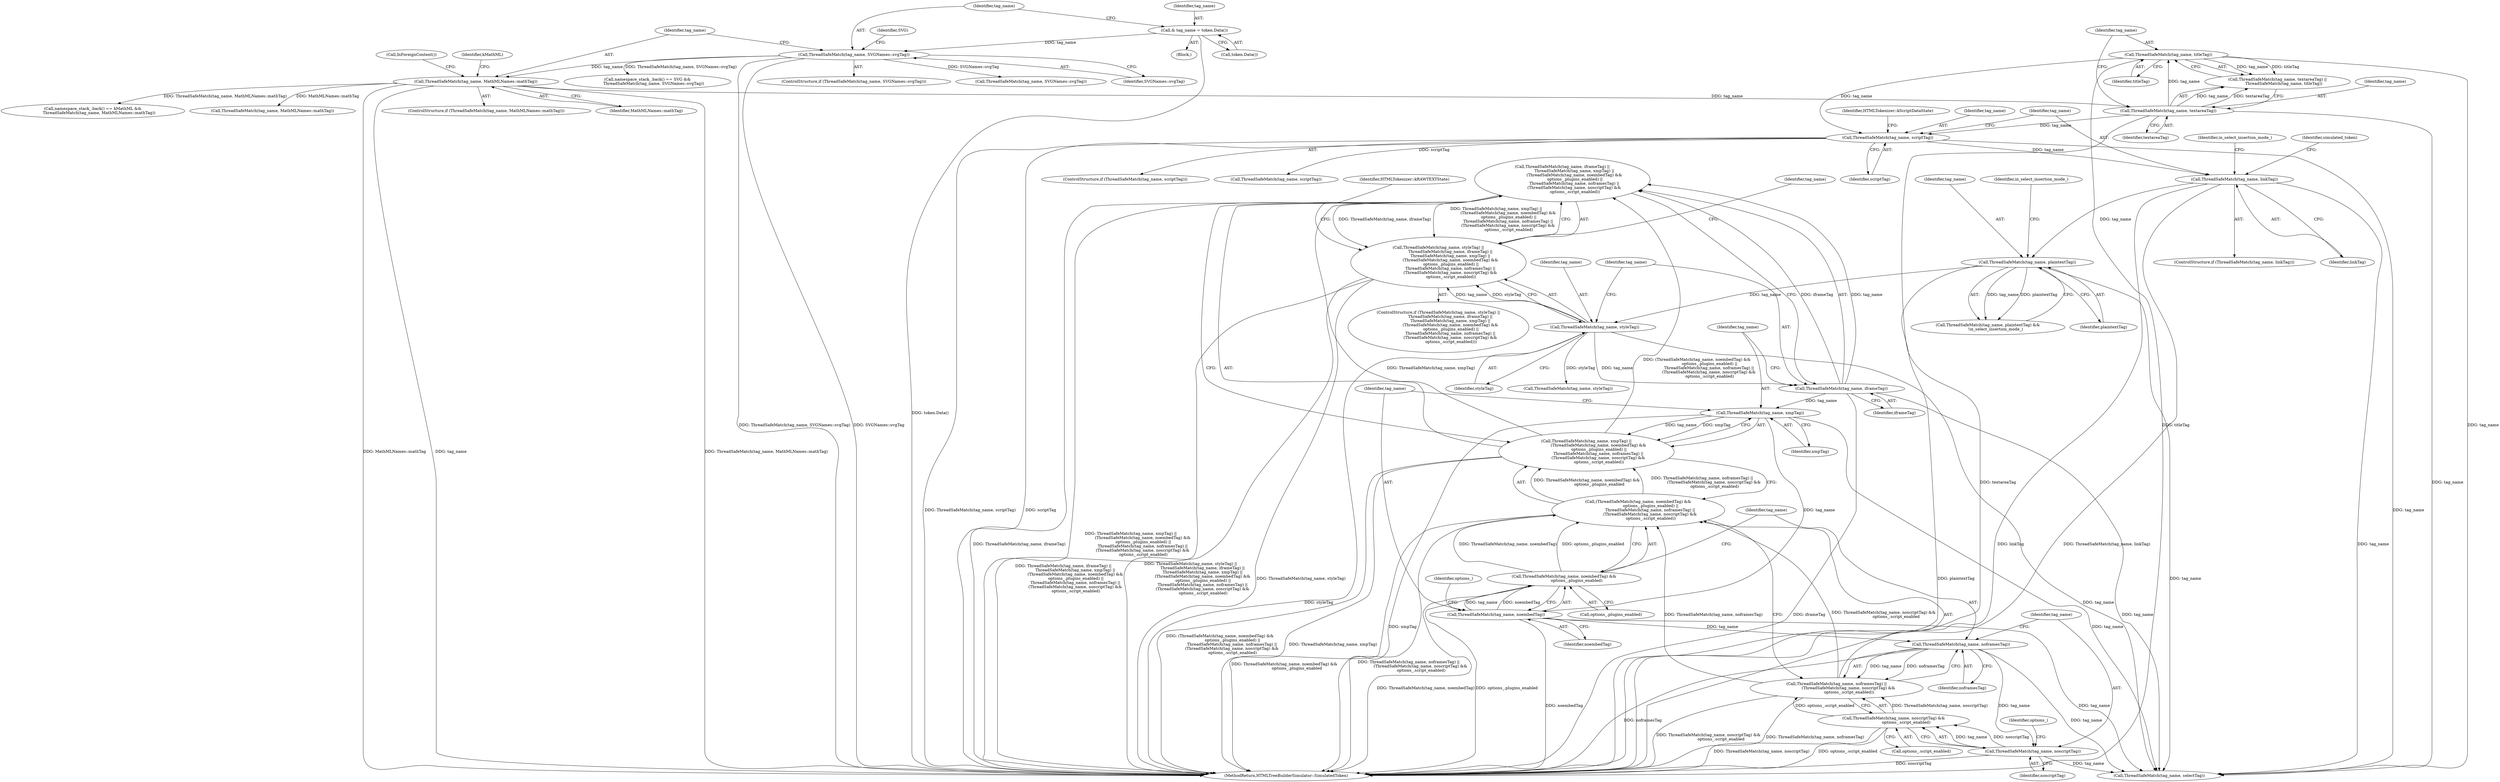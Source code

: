 digraph "0_Chrome_133bc5c262b2555af223263452e9875a95db9eb7@API" {
"1000205" [label="(Call,ThreadSafeMatch(tag_name, iframeTag) ||\n                   ThreadSafeMatch(tag_name, xmpTag) ||\n                   (ThreadSafeMatch(tag_name, noembedTag) &&\n                    options_.plugins_enabled) ||\n                   ThreadSafeMatch(tag_name, noframesTag) ||\n                   (ThreadSafeMatch(tag_name, noscriptTag) &&\n                    options_.script_enabled))"];
"1000206" [label="(Call,ThreadSafeMatch(tag_name, iframeTag))"];
"1000202" [label="(Call,ThreadSafeMatch(tag_name, styleTag))"];
"1000191" [label="(Call,ThreadSafeMatch(tag_name, plaintextTag))"];
"1000177" [label="(Call,ThreadSafeMatch(tag_name, linkTag))"];
"1000166" [label="(Call,ThreadSafeMatch(tag_name, scriptTag))"];
"1000158" [label="(Call,ThreadSafeMatch(tag_name, titleTag))"];
"1000155" [label="(Call,ThreadSafeMatch(tag_name, textareaTag))"];
"1000124" [label="(Call,ThreadSafeMatch(tag_name, MathMLNames::mathTag))"];
"1000118" [label="(Call,ThreadSafeMatch(tag_name, SVGNames::svgTag))"];
"1000114" [label="(Call,& tag_name = token.Data())"];
"1000209" [label="(Call,ThreadSafeMatch(tag_name, xmpTag) ||\n                   (ThreadSafeMatch(tag_name, noembedTag) &&\n                    options_.plugins_enabled) ||\n                   ThreadSafeMatch(tag_name, noframesTag) ||\n                   (ThreadSafeMatch(tag_name, noscriptTag) &&\n                    options_.script_enabled))"];
"1000210" [label="(Call,ThreadSafeMatch(tag_name, xmpTag))"];
"1000213" [label="(Call,(ThreadSafeMatch(tag_name, noembedTag) &&\n                    options_.plugins_enabled) ||\n                   ThreadSafeMatch(tag_name, noframesTag) ||\n                   (ThreadSafeMatch(tag_name, noscriptTag) &&\n                    options_.script_enabled))"];
"1000214" [label="(Call,ThreadSafeMatch(tag_name, noembedTag) &&\n                    options_.plugins_enabled)"];
"1000215" [label="(Call,ThreadSafeMatch(tag_name, noembedTag))"];
"1000221" [label="(Call,ThreadSafeMatch(tag_name, noframesTag) ||\n                   (ThreadSafeMatch(tag_name, noscriptTag) &&\n                    options_.script_enabled))"];
"1000222" [label="(Call,ThreadSafeMatch(tag_name, noframesTag))"];
"1000225" [label="(Call,ThreadSafeMatch(tag_name, noscriptTag) &&\n                    options_.script_enabled)"];
"1000226" [label="(Call,ThreadSafeMatch(tag_name, noscriptTag))"];
"1000201" [label="(Call,ThreadSafeMatch(tag_name, styleTag) ||\n                   ThreadSafeMatch(tag_name, iframeTag) ||\n                   ThreadSafeMatch(tag_name, xmpTag) ||\n                   (ThreadSafeMatch(tag_name, noembedTag) &&\n                    options_.plugins_enabled) ||\n                   ThreadSafeMatch(tag_name, noframesTag) ||\n                   (ThreadSafeMatch(tag_name, noscriptTag) &&\n                    options_.script_enabled))"];
"1000157" [label="(Identifier,textareaTag)"];
"1000123" [label="(ControlStructure,if (ThreadSafeMatch(tag_name, MathMLNames::mathTag)))"];
"1000234" [label="(Identifier,HTMLTokenizer::kRAWTEXTState)"];
"1000222" [label="(Call,ThreadSafeMatch(tag_name, noframesTag))"];
"1000190" [label="(Call,ThreadSafeMatch(tag_name, plaintextTag) &&\n            !in_select_insertion_mode_)"];
"1000112" [label="(Block,)"];
"1000116" [label="(Call,token.Data())"];
"1000323" [label="(Call,ThreadSafeMatch(tag_name, styleTag))"];
"1000192" [label="(Identifier,tag_name)"];
"1000155" [label="(Call,ThreadSafeMatch(tag_name, textareaTag))"];
"1000158" [label="(Call,ThreadSafeMatch(tag_name, titleTag))"];
"1000187" [label="(Identifier,in_select_insertion_mode_)"];
"1000335" [label="(MethodReturn,HTMLTreeBuilderSimulator::SimulatedToken)"];
"1000212" [label="(Identifier,xmpTag)"];
"1000193" [label="(Identifier,plaintextTag)"];
"1000126" [label="(Identifier,MathMLNames::mathTag)"];
"1000178" [label="(Identifier,tag_name)"];
"1000205" [label="(Call,ThreadSafeMatch(tag_name, iframeTag) ||\n                   ThreadSafeMatch(tag_name, xmpTag) ||\n                   (ThreadSafeMatch(tag_name, noembedTag) &&\n                    options_.plugins_enabled) ||\n                   ThreadSafeMatch(tag_name, noframesTag) ||\n                   (ThreadSafeMatch(tag_name, noscriptTag) &&\n                    options_.script_enabled))"];
"1000159" [label="(Identifier,tag_name)"];
"1000114" [label="(Call,& tag_name = token.Data())"];
"1000219" [label="(Identifier,options_)"];
"1000200" [label="(ControlStructure,if (ThreadSafeMatch(tag_name, styleTag) ||\n                   ThreadSafeMatch(tag_name, iframeTag) ||\n                   ThreadSafeMatch(tag_name, xmpTag) ||\n                   (ThreadSafeMatch(tag_name, noembedTag) &&\n                    options_.plugins_enabled) ||\n                   ThreadSafeMatch(tag_name, noframesTag) ||\n                   (ThreadSafeMatch(tag_name, noscriptTag) &&\n                    options_.script_enabled)))"];
"1000124" [label="(Call,ThreadSafeMatch(tag_name, MathMLNames::mathTag))"];
"1000125" [label="(Identifier,tag_name)"];
"1000272" [label="(Call,namespace_stack_.back() == SVG &&\n          ThreadSafeMatch(tag_name, SVGNames::svgTag))"];
"1000218" [label="(Call,options_.plugins_enabled)"];
"1000207" [label="(Identifier,tag_name)"];
"1000214" [label="(Call,ThreadSafeMatch(tag_name, noembedTag) &&\n                    options_.plugins_enabled)"];
"1000221" [label="(Call,ThreadSafeMatch(tag_name, noframesTag) ||\n                   (ThreadSafeMatch(tag_name, noscriptTag) &&\n                    options_.script_enabled))"];
"1000302" [label="(Call,ThreadSafeMatch(tag_name, scriptTag))"];
"1000223" [label="(Identifier,tag_name)"];
"1000226" [label="(Call,ThreadSafeMatch(tag_name, noscriptTag))"];
"1000208" [label="(Identifier,iframeTag)"];
"1000229" [label="(Call,options_.script_enabled)"];
"1000228" [label="(Identifier,noscriptTag)"];
"1000206" [label="(Call,ThreadSafeMatch(tag_name, iframeTag))"];
"1000237" [label="(Identifier,tag_name)"];
"1000117" [label="(ControlStructure,if (ThreadSafeMatch(tag_name, SVGNames::svgTag)))"];
"1000119" [label="(Identifier,tag_name)"];
"1000115" [label="(Identifier,tag_name)"];
"1000202" [label="(Call,ThreadSafeMatch(tag_name, styleTag))"];
"1000166" [label="(Call,ThreadSafeMatch(tag_name, scriptTag))"];
"1000176" [label="(ControlStructure,if (ThreadSafeMatch(tag_name, linkTag)))"];
"1000168" [label="(Identifier,scriptTag)"];
"1000128" [label="(Identifier,kMathML)"];
"1000118" [label="(Call,ThreadSafeMatch(tag_name, SVGNames::svgTag))"];
"1000276" [label="(Call,ThreadSafeMatch(tag_name, SVGNames::svgTag))"];
"1000204" [label="(Identifier,styleTag)"];
"1000217" [label="(Identifier,noembedTag)"];
"1000210" [label="(Call,ThreadSafeMatch(tag_name, xmpTag))"];
"1000236" [label="(Call,ThreadSafeMatch(tag_name, selectTag))"];
"1000203" [label="(Identifier,tag_name)"];
"1000165" [label="(ControlStructure,if (ThreadSafeMatch(tag_name, scriptTag)))"];
"1000195" [label="(Identifier,in_select_insertion_mode_)"];
"1000211" [label="(Identifier,tag_name)"];
"1000215" [label="(Call,ThreadSafeMatch(tag_name, noembedTag))"];
"1000227" [label="(Identifier,tag_name)"];
"1000171" [label="(Identifier,HTMLTokenizer::kScriptDataState)"];
"1000120" [label="(Identifier,SVGNames::svgTag)"];
"1000230" [label="(Identifier,options_)"];
"1000182" [label="(Identifier,simulated_token)"];
"1000122" [label="(Identifier,SVG)"];
"1000131" [label="(Call,InForeignContent())"];
"1000156" [label="(Identifier,tag_name)"];
"1000224" [label="(Identifier,noframesTag)"];
"1000201" [label="(Call,ThreadSafeMatch(tag_name, styleTag) ||\n                   ThreadSafeMatch(tag_name, iframeTag) ||\n                   ThreadSafeMatch(tag_name, xmpTag) ||\n                   (ThreadSafeMatch(tag_name, noembedTag) &&\n                    options_.plugins_enabled) ||\n                   ThreadSafeMatch(tag_name, noframesTag) ||\n                   (ThreadSafeMatch(tag_name, noscriptTag) &&\n                    options_.script_enabled))"];
"1000167" [label="(Identifier,tag_name)"];
"1000280" [label="(Call,namespace_stack_.back() == kMathML &&\n          ThreadSafeMatch(tag_name, MathMLNames::mathTag))"];
"1000191" [label="(Call,ThreadSafeMatch(tag_name, plaintextTag))"];
"1000179" [label="(Identifier,linkTag)"];
"1000177" [label="(Call,ThreadSafeMatch(tag_name, linkTag))"];
"1000160" [label="(Identifier,titleTag)"];
"1000284" [label="(Call,ThreadSafeMatch(tag_name, MathMLNames::mathTag))"];
"1000216" [label="(Identifier,tag_name)"];
"1000225" [label="(Call,ThreadSafeMatch(tag_name, noscriptTag) &&\n                    options_.script_enabled)"];
"1000213" [label="(Call,(ThreadSafeMatch(tag_name, noembedTag) &&\n                    options_.plugins_enabled) ||\n                   ThreadSafeMatch(tag_name, noframesTag) ||\n                   (ThreadSafeMatch(tag_name, noscriptTag) &&\n                    options_.script_enabled))"];
"1000154" [label="(Call,ThreadSafeMatch(tag_name, textareaTag) ||\n          ThreadSafeMatch(tag_name, titleTag))"];
"1000209" [label="(Call,ThreadSafeMatch(tag_name, xmpTag) ||\n                   (ThreadSafeMatch(tag_name, noembedTag) &&\n                    options_.plugins_enabled) ||\n                   ThreadSafeMatch(tag_name, noframesTag) ||\n                   (ThreadSafeMatch(tag_name, noscriptTag) &&\n                    options_.script_enabled))"];
"1000205" -> "1000201"  [label="AST: "];
"1000205" -> "1000206"  [label="CFG: "];
"1000205" -> "1000209"  [label="CFG: "];
"1000206" -> "1000205"  [label="AST: "];
"1000209" -> "1000205"  [label="AST: "];
"1000201" -> "1000205"  [label="CFG: "];
"1000205" -> "1000335"  [label="DDG: ThreadSafeMatch(tag_name, xmpTag) ||\n                   (ThreadSafeMatch(tag_name, noembedTag) &&\n                    options_.plugins_enabled) ||\n                   ThreadSafeMatch(tag_name, noframesTag) ||\n                   (ThreadSafeMatch(tag_name, noscriptTag) &&\n                    options_.script_enabled)"];
"1000205" -> "1000335"  [label="DDG: ThreadSafeMatch(tag_name, iframeTag)"];
"1000205" -> "1000201"  [label="DDG: ThreadSafeMatch(tag_name, iframeTag)"];
"1000205" -> "1000201"  [label="DDG: ThreadSafeMatch(tag_name, xmpTag) ||\n                   (ThreadSafeMatch(tag_name, noembedTag) &&\n                    options_.plugins_enabled) ||\n                   ThreadSafeMatch(tag_name, noframesTag) ||\n                   (ThreadSafeMatch(tag_name, noscriptTag) &&\n                    options_.script_enabled)"];
"1000206" -> "1000205"  [label="DDG: tag_name"];
"1000206" -> "1000205"  [label="DDG: iframeTag"];
"1000209" -> "1000205"  [label="DDG: ThreadSafeMatch(tag_name, xmpTag)"];
"1000209" -> "1000205"  [label="DDG: (ThreadSafeMatch(tag_name, noembedTag) &&\n                    options_.plugins_enabled) ||\n                   ThreadSafeMatch(tag_name, noframesTag) ||\n                   (ThreadSafeMatch(tag_name, noscriptTag) &&\n                    options_.script_enabled)"];
"1000206" -> "1000208"  [label="CFG: "];
"1000207" -> "1000206"  [label="AST: "];
"1000208" -> "1000206"  [label="AST: "];
"1000211" -> "1000206"  [label="CFG: "];
"1000206" -> "1000335"  [label="DDG: iframeTag"];
"1000202" -> "1000206"  [label="DDG: tag_name"];
"1000206" -> "1000210"  [label="DDG: tag_name"];
"1000206" -> "1000236"  [label="DDG: tag_name"];
"1000202" -> "1000201"  [label="AST: "];
"1000202" -> "1000204"  [label="CFG: "];
"1000203" -> "1000202"  [label="AST: "];
"1000204" -> "1000202"  [label="AST: "];
"1000207" -> "1000202"  [label="CFG: "];
"1000201" -> "1000202"  [label="CFG: "];
"1000202" -> "1000335"  [label="DDG: styleTag"];
"1000202" -> "1000201"  [label="DDG: tag_name"];
"1000202" -> "1000201"  [label="DDG: styleTag"];
"1000191" -> "1000202"  [label="DDG: tag_name"];
"1000202" -> "1000236"  [label="DDG: tag_name"];
"1000202" -> "1000323"  [label="DDG: styleTag"];
"1000191" -> "1000190"  [label="AST: "];
"1000191" -> "1000193"  [label="CFG: "];
"1000192" -> "1000191"  [label="AST: "];
"1000193" -> "1000191"  [label="AST: "];
"1000195" -> "1000191"  [label="CFG: "];
"1000190" -> "1000191"  [label="CFG: "];
"1000191" -> "1000335"  [label="DDG: plaintextTag"];
"1000191" -> "1000190"  [label="DDG: tag_name"];
"1000191" -> "1000190"  [label="DDG: plaintextTag"];
"1000177" -> "1000191"  [label="DDG: tag_name"];
"1000191" -> "1000236"  [label="DDG: tag_name"];
"1000177" -> "1000176"  [label="AST: "];
"1000177" -> "1000179"  [label="CFG: "];
"1000178" -> "1000177"  [label="AST: "];
"1000179" -> "1000177"  [label="AST: "];
"1000182" -> "1000177"  [label="CFG: "];
"1000187" -> "1000177"  [label="CFG: "];
"1000177" -> "1000335"  [label="DDG: linkTag"];
"1000177" -> "1000335"  [label="DDG: ThreadSafeMatch(tag_name, linkTag)"];
"1000166" -> "1000177"  [label="DDG: tag_name"];
"1000177" -> "1000236"  [label="DDG: tag_name"];
"1000166" -> "1000165"  [label="AST: "];
"1000166" -> "1000168"  [label="CFG: "];
"1000167" -> "1000166"  [label="AST: "];
"1000168" -> "1000166"  [label="AST: "];
"1000171" -> "1000166"  [label="CFG: "];
"1000178" -> "1000166"  [label="CFG: "];
"1000166" -> "1000335"  [label="DDG: scriptTag"];
"1000166" -> "1000335"  [label="DDG: ThreadSafeMatch(tag_name, scriptTag)"];
"1000158" -> "1000166"  [label="DDG: tag_name"];
"1000155" -> "1000166"  [label="DDG: tag_name"];
"1000166" -> "1000236"  [label="DDG: tag_name"];
"1000166" -> "1000302"  [label="DDG: scriptTag"];
"1000158" -> "1000154"  [label="AST: "];
"1000158" -> "1000160"  [label="CFG: "];
"1000159" -> "1000158"  [label="AST: "];
"1000160" -> "1000158"  [label="AST: "];
"1000154" -> "1000158"  [label="CFG: "];
"1000158" -> "1000335"  [label="DDG: titleTag"];
"1000158" -> "1000154"  [label="DDG: tag_name"];
"1000158" -> "1000154"  [label="DDG: titleTag"];
"1000155" -> "1000158"  [label="DDG: tag_name"];
"1000158" -> "1000236"  [label="DDG: tag_name"];
"1000155" -> "1000154"  [label="AST: "];
"1000155" -> "1000157"  [label="CFG: "];
"1000156" -> "1000155"  [label="AST: "];
"1000157" -> "1000155"  [label="AST: "];
"1000159" -> "1000155"  [label="CFG: "];
"1000154" -> "1000155"  [label="CFG: "];
"1000155" -> "1000335"  [label="DDG: textareaTag"];
"1000155" -> "1000154"  [label="DDG: tag_name"];
"1000155" -> "1000154"  [label="DDG: textareaTag"];
"1000124" -> "1000155"  [label="DDG: tag_name"];
"1000155" -> "1000236"  [label="DDG: tag_name"];
"1000124" -> "1000123"  [label="AST: "];
"1000124" -> "1000126"  [label="CFG: "];
"1000125" -> "1000124"  [label="AST: "];
"1000126" -> "1000124"  [label="AST: "];
"1000128" -> "1000124"  [label="CFG: "];
"1000131" -> "1000124"  [label="CFG: "];
"1000124" -> "1000335"  [label="DDG: MathMLNames::mathTag"];
"1000124" -> "1000335"  [label="DDG: tag_name"];
"1000124" -> "1000335"  [label="DDG: ThreadSafeMatch(tag_name, MathMLNames::mathTag)"];
"1000118" -> "1000124"  [label="DDG: tag_name"];
"1000124" -> "1000280"  [label="DDG: ThreadSafeMatch(tag_name, MathMLNames::mathTag)"];
"1000124" -> "1000284"  [label="DDG: MathMLNames::mathTag"];
"1000118" -> "1000117"  [label="AST: "];
"1000118" -> "1000120"  [label="CFG: "];
"1000119" -> "1000118"  [label="AST: "];
"1000120" -> "1000118"  [label="AST: "];
"1000122" -> "1000118"  [label="CFG: "];
"1000125" -> "1000118"  [label="CFG: "];
"1000118" -> "1000335"  [label="DDG: ThreadSafeMatch(tag_name, SVGNames::svgTag)"];
"1000118" -> "1000335"  [label="DDG: SVGNames::svgTag"];
"1000114" -> "1000118"  [label="DDG: tag_name"];
"1000118" -> "1000272"  [label="DDG: ThreadSafeMatch(tag_name, SVGNames::svgTag)"];
"1000118" -> "1000276"  [label="DDG: SVGNames::svgTag"];
"1000114" -> "1000112"  [label="AST: "];
"1000114" -> "1000116"  [label="CFG: "];
"1000115" -> "1000114"  [label="AST: "];
"1000116" -> "1000114"  [label="AST: "];
"1000119" -> "1000114"  [label="CFG: "];
"1000114" -> "1000335"  [label="DDG: token.Data()"];
"1000209" -> "1000210"  [label="CFG: "];
"1000209" -> "1000213"  [label="CFG: "];
"1000210" -> "1000209"  [label="AST: "];
"1000213" -> "1000209"  [label="AST: "];
"1000209" -> "1000335"  [label="DDG: ThreadSafeMatch(tag_name, xmpTag)"];
"1000209" -> "1000335"  [label="DDG: (ThreadSafeMatch(tag_name, noembedTag) &&\n                    options_.plugins_enabled) ||\n                   ThreadSafeMatch(tag_name, noframesTag) ||\n                   (ThreadSafeMatch(tag_name, noscriptTag) &&\n                    options_.script_enabled)"];
"1000210" -> "1000209"  [label="DDG: tag_name"];
"1000210" -> "1000209"  [label="DDG: xmpTag"];
"1000213" -> "1000209"  [label="DDG: ThreadSafeMatch(tag_name, noembedTag) &&\n                    options_.plugins_enabled"];
"1000213" -> "1000209"  [label="DDG: ThreadSafeMatch(tag_name, noframesTag) ||\n                   (ThreadSafeMatch(tag_name, noscriptTag) &&\n                    options_.script_enabled)"];
"1000210" -> "1000212"  [label="CFG: "];
"1000211" -> "1000210"  [label="AST: "];
"1000212" -> "1000210"  [label="AST: "];
"1000216" -> "1000210"  [label="CFG: "];
"1000210" -> "1000335"  [label="DDG: xmpTag"];
"1000210" -> "1000215"  [label="DDG: tag_name"];
"1000210" -> "1000236"  [label="DDG: tag_name"];
"1000213" -> "1000214"  [label="CFG: "];
"1000213" -> "1000221"  [label="CFG: "];
"1000214" -> "1000213"  [label="AST: "];
"1000221" -> "1000213"  [label="AST: "];
"1000213" -> "1000335"  [label="DDG: ThreadSafeMatch(tag_name, noframesTag) ||\n                   (ThreadSafeMatch(tag_name, noscriptTag) &&\n                    options_.script_enabled)"];
"1000213" -> "1000335"  [label="DDG: ThreadSafeMatch(tag_name, noembedTag) &&\n                    options_.plugins_enabled"];
"1000214" -> "1000213"  [label="DDG: ThreadSafeMatch(tag_name, noembedTag)"];
"1000214" -> "1000213"  [label="DDG: options_.plugins_enabled"];
"1000221" -> "1000213"  [label="DDG: ThreadSafeMatch(tag_name, noframesTag)"];
"1000221" -> "1000213"  [label="DDG: ThreadSafeMatch(tag_name, noscriptTag) &&\n                    options_.script_enabled"];
"1000214" -> "1000215"  [label="CFG: "];
"1000214" -> "1000218"  [label="CFG: "];
"1000215" -> "1000214"  [label="AST: "];
"1000218" -> "1000214"  [label="AST: "];
"1000223" -> "1000214"  [label="CFG: "];
"1000214" -> "1000335"  [label="DDG: options_.plugins_enabled"];
"1000214" -> "1000335"  [label="DDG: ThreadSafeMatch(tag_name, noembedTag)"];
"1000215" -> "1000214"  [label="DDG: tag_name"];
"1000215" -> "1000214"  [label="DDG: noembedTag"];
"1000215" -> "1000217"  [label="CFG: "];
"1000216" -> "1000215"  [label="AST: "];
"1000217" -> "1000215"  [label="AST: "];
"1000219" -> "1000215"  [label="CFG: "];
"1000215" -> "1000335"  [label="DDG: noembedTag"];
"1000215" -> "1000222"  [label="DDG: tag_name"];
"1000215" -> "1000236"  [label="DDG: tag_name"];
"1000221" -> "1000222"  [label="CFG: "];
"1000221" -> "1000225"  [label="CFG: "];
"1000222" -> "1000221"  [label="AST: "];
"1000225" -> "1000221"  [label="AST: "];
"1000221" -> "1000335"  [label="DDG: ThreadSafeMatch(tag_name, noscriptTag) &&\n                    options_.script_enabled"];
"1000221" -> "1000335"  [label="DDG: ThreadSafeMatch(tag_name, noframesTag)"];
"1000222" -> "1000221"  [label="DDG: tag_name"];
"1000222" -> "1000221"  [label="DDG: noframesTag"];
"1000225" -> "1000221"  [label="DDG: ThreadSafeMatch(tag_name, noscriptTag)"];
"1000225" -> "1000221"  [label="DDG: options_.script_enabled"];
"1000222" -> "1000224"  [label="CFG: "];
"1000223" -> "1000222"  [label="AST: "];
"1000224" -> "1000222"  [label="AST: "];
"1000227" -> "1000222"  [label="CFG: "];
"1000222" -> "1000335"  [label="DDG: noframesTag"];
"1000222" -> "1000226"  [label="DDG: tag_name"];
"1000222" -> "1000236"  [label="DDG: tag_name"];
"1000225" -> "1000226"  [label="CFG: "];
"1000225" -> "1000229"  [label="CFG: "];
"1000226" -> "1000225"  [label="AST: "];
"1000229" -> "1000225"  [label="AST: "];
"1000225" -> "1000335"  [label="DDG: ThreadSafeMatch(tag_name, noscriptTag)"];
"1000225" -> "1000335"  [label="DDG: options_.script_enabled"];
"1000226" -> "1000225"  [label="DDG: tag_name"];
"1000226" -> "1000225"  [label="DDG: noscriptTag"];
"1000226" -> "1000228"  [label="CFG: "];
"1000227" -> "1000226"  [label="AST: "];
"1000228" -> "1000226"  [label="AST: "];
"1000230" -> "1000226"  [label="CFG: "];
"1000226" -> "1000335"  [label="DDG: noscriptTag"];
"1000226" -> "1000236"  [label="DDG: tag_name"];
"1000201" -> "1000200"  [label="AST: "];
"1000234" -> "1000201"  [label="CFG: "];
"1000237" -> "1000201"  [label="CFG: "];
"1000201" -> "1000335"  [label="DDG: ThreadSafeMatch(tag_name, styleTag) ||\n                   ThreadSafeMatch(tag_name, iframeTag) ||\n                   ThreadSafeMatch(tag_name, xmpTag) ||\n                   (ThreadSafeMatch(tag_name, noembedTag) &&\n                    options_.plugins_enabled) ||\n                   ThreadSafeMatch(tag_name, noframesTag) ||\n                   (ThreadSafeMatch(tag_name, noscriptTag) &&\n                    options_.script_enabled)"];
"1000201" -> "1000335"  [label="DDG: ThreadSafeMatch(tag_name, iframeTag) ||\n                   ThreadSafeMatch(tag_name, xmpTag) ||\n                   (ThreadSafeMatch(tag_name, noembedTag) &&\n                    options_.plugins_enabled) ||\n                   ThreadSafeMatch(tag_name, noframesTag) ||\n                   (ThreadSafeMatch(tag_name, noscriptTag) &&\n                    options_.script_enabled)"];
"1000201" -> "1000335"  [label="DDG: ThreadSafeMatch(tag_name, styleTag)"];
}
